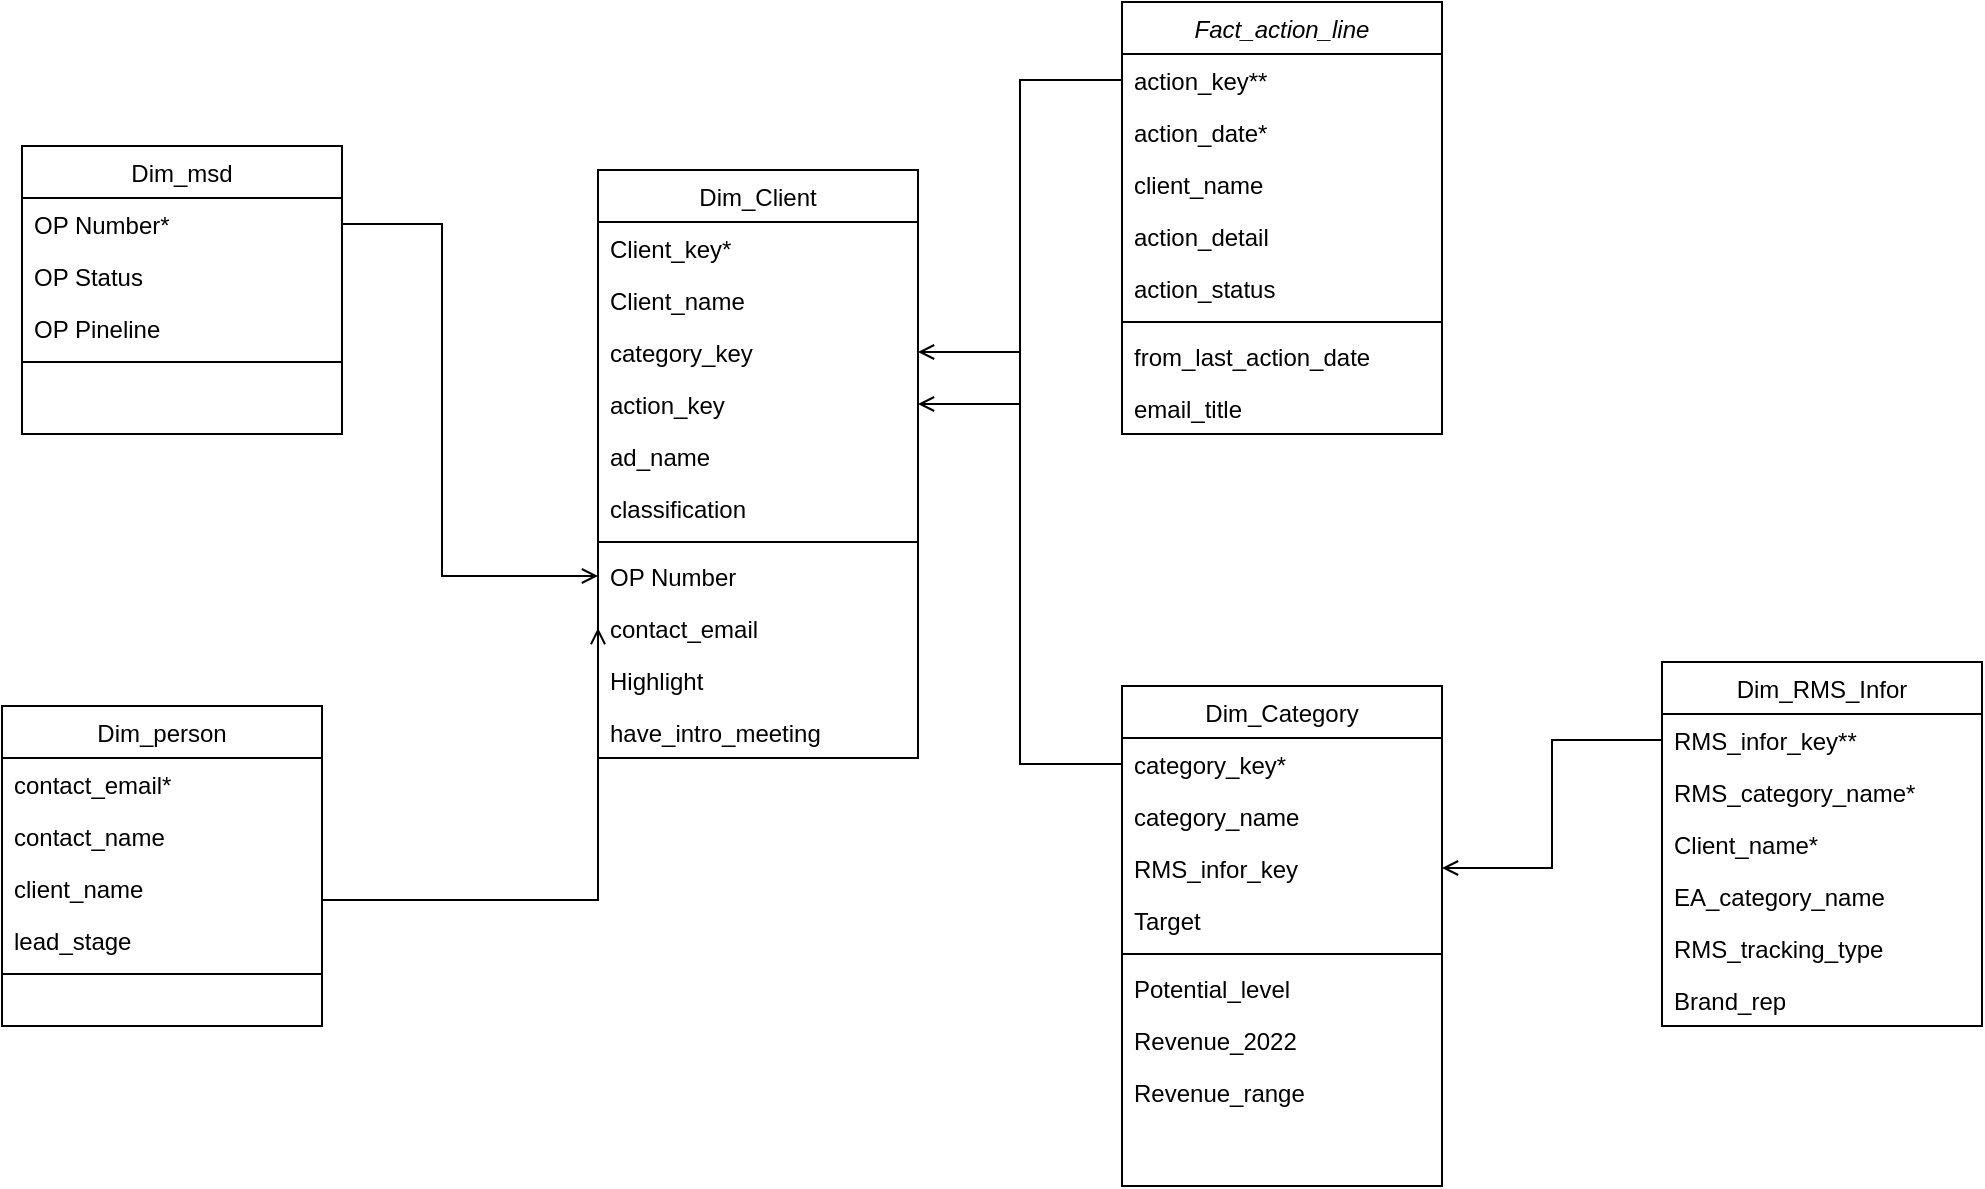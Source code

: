 <mxfile version="20.8.2" type="github">
  <diagram id="C5RBs43oDa-KdzZeNtuy" name="Page-1">
    <mxGraphModel dx="1674" dy="1933" grid="1" gridSize="10" guides="1" tooltips="1" connect="1" arrows="1" fold="1" page="1" pageScale="1" pageWidth="827" pageHeight="1169" math="0" shadow="0">
      <root>
        <mxCell id="WIyWlLk6GJQsqaUBKTNV-0" />
        <mxCell id="WIyWlLk6GJQsqaUBKTNV-1" parent="WIyWlLk6GJQsqaUBKTNV-0" />
        <mxCell id="zkfFHV4jXpPFQw0GAbJ--0" value="Fact_action_line" style="swimlane;fontStyle=2;align=center;verticalAlign=top;childLayout=stackLayout;horizontal=1;startSize=26;horizontalStack=0;resizeParent=1;resizeLast=0;collapsible=1;marginBottom=0;rounded=0;shadow=0;strokeWidth=1;" parent="WIyWlLk6GJQsqaUBKTNV-1" vertex="1">
          <mxGeometry x="770" y="-152" width="160" height="216" as="geometry">
            <mxRectangle x="230" y="140" width="160" height="26" as="alternateBounds" />
          </mxGeometry>
        </mxCell>
        <mxCell id="1nFE4c4lhFLpzHZNxWSw-82" value="action_key**" style="text;align=left;verticalAlign=top;spacingLeft=4;spacingRight=4;overflow=hidden;rotatable=0;points=[[0,0.5],[1,0.5]];portConstraint=eastwest;" vertex="1" parent="zkfFHV4jXpPFQw0GAbJ--0">
          <mxGeometry y="26" width="160" height="26" as="geometry" />
        </mxCell>
        <mxCell id="zkfFHV4jXpPFQw0GAbJ--1" value="action_date*" style="text;align=left;verticalAlign=top;spacingLeft=4;spacingRight=4;overflow=hidden;rotatable=0;points=[[0,0.5],[1,0.5]];portConstraint=eastwest;" parent="zkfFHV4jXpPFQw0GAbJ--0" vertex="1">
          <mxGeometry y="52" width="160" height="26" as="geometry" />
        </mxCell>
        <mxCell id="zkfFHV4jXpPFQw0GAbJ--2" value="client_name" style="text;align=left;verticalAlign=top;spacingLeft=4;spacingRight=4;overflow=hidden;rotatable=0;points=[[0,0.5],[1,0.5]];portConstraint=eastwest;rounded=0;shadow=0;html=0;" parent="zkfFHV4jXpPFQw0GAbJ--0" vertex="1">
          <mxGeometry y="78" width="160" height="26" as="geometry" />
        </mxCell>
        <mxCell id="zkfFHV4jXpPFQw0GAbJ--3" value="action_detail" style="text;align=left;verticalAlign=top;spacingLeft=4;spacingRight=4;overflow=hidden;rotatable=0;points=[[0,0.5],[1,0.5]];portConstraint=eastwest;rounded=0;shadow=0;html=0;" parent="zkfFHV4jXpPFQw0GAbJ--0" vertex="1">
          <mxGeometry y="104" width="160" height="26" as="geometry" />
        </mxCell>
        <mxCell id="zkfFHV4jXpPFQw0GAbJ--5" value="action_status" style="text;align=left;verticalAlign=top;spacingLeft=4;spacingRight=4;overflow=hidden;rotatable=0;points=[[0,0.5],[1,0.5]];portConstraint=eastwest;" parent="zkfFHV4jXpPFQw0GAbJ--0" vertex="1">
          <mxGeometry y="130" width="160" height="26" as="geometry" />
        </mxCell>
        <mxCell id="zkfFHV4jXpPFQw0GAbJ--4" value="" style="line;html=1;strokeWidth=1;align=left;verticalAlign=middle;spacingTop=-1;spacingLeft=3;spacingRight=3;rotatable=0;labelPosition=right;points=[];portConstraint=eastwest;" parent="zkfFHV4jXpPFQw0GAbJ--0" vertex="1">
          <mxGeometry y="156" width="160" height="8" as="geometry" />
        </mxCell>
        <mxCell id="1nFE4c4lhFLpzHZNxWSw-26" value="from_last_action_date" style="text;align=left;verticalAlign=top;spacingLeft=4;spacingRight=4;overflow=hidden;rotatable=0;points=[[0,0.5],[1,0.5]];portConstraint=eastwest;" vertex="1" parent="zkfFHV4jXpPFQw0GAbJ--0">
          <mxGeometry y="164" width="160" height="26" as="geometry" />
        </mxCell>
        <mxCell id="1nFE4c4lhFLpzHZNxWSw-61" value="email_title" style="text;align=left;verticalAlign=top;spacingLeft=4;spacingRight=4;overflow=hidden;rotatable=0;points=[[0,0.5],[1,0.5]];portConstraint=eastwest;" vertex="1" parent="zkfFHV4jXpPFQw0GAbJ--0">
          <mxGeometry y="190" width="160" height="26" as="geometry" />
        </mxCell>
        <mxCell id="zkfFHV4jXpPFQw0GAbJ--17" value="Dim_Client" style="swimlane;fontStyle=0;align=center;verticalAlign=top;childLayout=stackLayout;horizontal=1;startSize=26;horizontalStack=0;resizeParent=1;resizeLast=0;collapsible=1;marginBottom=0;rounded=0;shadow=0;strokeWidth=1;" parent="WIyWlLk6GJQsqaUBKTNV-1" vertex="1">
          <mxGeometry x="508" y="-68" width="160" height="294" as="geometry">
            <mxRectangle x="550" y="140" width="160" height="26" as="alternateBounds" />
          </mxGeometry>
        </mxCell>
        <mxCell id="1nFE4c4lhFLpzHZNxWSw-79" value="Client_key*" style="text;align=left;verticalAlign=top;spacingLeft=4;spacingRight=4;overflow=hidden;rotatable=0;points=[[0,0.5],[1,0.5]];portConstraint=eastwest;" vertex="1" parent="zkfFHV4jXpPFQw0GAbJ--17">
          <mxGeometry y="26" width="160" height="26" as="geometry" />
        </mxCell>
        <mxCell id="zkfFHV4jXpPFQw0GAbJ--18" value="Client_name" style="text;align=left;verticalAlign=top;spacingLeft=4;spacingRight=4;overflow=hidden;rotatable=0;points=[[0,0.5],[1,0.5]];portConstraint=eastwest;" parent="zkfFHV4jXpPFQw0GAbJ--17" vertex="1">
          <mxGeometry y="52" width="160" height="26" as="geometry" />
        </mxCell>
        <mxCell id="1nFE4c4lhFLpzHZNxWSw-84" value="category_key" style="text;align=left;verticalAlign=top;spacingLeft=4;spacingRight=4;overflow=hidden;rotatable=0;points=[[0,0.5],[1,0.5]];portConstraint=eastwest;" vertex="1" parent="zkfFHV4jXpPFQw0GAbJ--17">
          <mxGeometry y="78" width="160" height="26" as="geometry" />
        </mxCell>
        <mxCell id="1nFE4c4lhFLpzHZNxWSw-86" value="action_key" style="text;align=left;verticalAlign=top;spacingLeft=4;spacingRight=4;overflow=hidden;rotatable=0;points=[[0,0.5],[1,0.5]];portConstraint=eastwest;" vertex="1" parent="zkfFHV4jXpPFQw0GAbJ--17">
          <mxGeometry y="104" width="160" height="26" as="geometry" />
        </mxCell>
        <mxCell id="zkfFHV4jXpPFQw0GAbJ--19" value="ad_name" style="text;align=left;verticalAlign=top;spacingLeft=4;spacingRight=4;overflow=hidden;rotatable=0;points=[[0,0.5],[1,0.5]];portConstraint=eastwest;rounded=0;shadow=0;html=0;" parent="zkfFHV4jXpPFQw0GAbJ--17" vertex="1">
          <mxGeometry y="130" width="160" height="26" as="geometry" />
        </mxCell>
        <mxCell id="zkfFHV4jXpPFQw0GAbJ--20" value="classification" style="text;align=left;verticalAlign=top;spacingLeft=4;spacingRight=4;overflow=hidden;rotatable=0;points=[[0,0.5],[1,0.5]];portConstraint=eastwest;rounded=0;shadow=0;html=0;" parent="zkfFHV4jXpPFQw0GAbJ--17" vertex="1">
          <mxGeometry y="156" width="160" height="26" as="geometry" />
        </mxCell>
        <mxCell id="zkfFHV4jXpPFQw0GAbJ--23" value="" style="line;html=1;strokeWidth=1;align=left;verticalAlign=middle;spacingTop=-1;spacingLeft=3;spacingRight=3;rotatable=0;labelPosition=right;points=[];portConstraint=eastwest;" parent="zkfFHV4jXpPFQw0GAbJ--17" vertex="1">
          <mxGeometry y="182" width="160" height="8" as="geometry" />
        </mxCell>
        <mxCell id="1nFE4c4lhFLpzHZNxWSw-45" value="OP Number" style="text;align=left;verticalAlign=top;spacingLeft=4;spacingRight=4;overflow=hidden;rotatable=0;points=[[0,0.5],[1,0.5]];portConstraint=eastwest;rounded=0;shadow=0;html=0;" vertex="1" parent="zkfFHV4jXpPFQw0GAbJ--17">
          <mxGeometry y="190" width="160" height="26" as="geometry" />
        </mxCell>
        <mxCell id="1nFE4c4lhFLpzHZNxWSw-81" value="contact_email" style="text;align=left;verticalAlign=top;spacingLeft=4;spacingRight=4;overflow=hidden;rotatable=0;points=[[0,0.5],[1,0.5]];portConstraint=eastwest;rounded=0;shadow=0;html=0;" vertex="1" parent="zkfFHV4jXpPFQw0GAbJ--17">
          <mxGeometry y="216" width="160" height="26" as="geometry" />
        </mxCell>
        <mxCell id="1nFE4c4lhFLpzHZNxWSw-15" value="Highlight" style="text;align=left;verticalAlign=top;spacingLeft=4;spacingRight=4;overflow=hidden;rotatable=0;points=[[0,0.5],[1,0.5]];portConstraint=eastwest;rounded=0;shadow=0;html=0;" vertex="1" parent="zkfFHV4jXpPFQw0GAbJ--17">
          <mxGeometry y="242" width="160" height="26" as="geometry" />
        </mxCell>
        <mxCell id="1nFE4c4lhFLpzHZNxWSw-22" value="have_intro_meeting" style="text;align=left;verticalAlign=top;spacingLeft=4;spacingRight=4;overflow=hidden;rotatable=0;points=[[0,0.5],[1,0.5]];portConstraint=eastwest;" vertex="1" parent="zkfFHV4jXpPFQw0GAbJ--17">
          <mxGeometry y="268" width="160" height="26" as="geometry" />
        </mxCell>
        <mxCell id="1nFE4c4lhFLpzHZNxWSw-3" value="Dim_Category" style="swimlane;fontStyle=0;align=center;verticalAlign=top;childLayout=stackLayout;horizontal=1;startSize=26;horizontalStack=0;resizeParent=1;resizeLast=0;collapsible=1;marginBottom=0;rounded=0;shadow=0;strokeWidth=1;" vertex="1" parent="WIyWlLk6GJQsqaUBKTNV-1">
          <mxGeometry x="770" y="190" width="160" height="250" as="geometry">
            <mxRectangle x="550" y="140" width="160" height="26" as="alternateBounds" />
          </mxGeometry>
        </mxCell>
        <mxCell id="1nFE4c4lhFLpzHZNxWSw-75" value="category_key*" style="text;align=left;verticalAlign=top;spacingLeft=4;spacingRight=4;overflow=hidden;rotatable=0;points=[[0,0.5],[1,0.5]];portConstraint=eastwest;" vertex="1" parent="1nFE4c4lhFLpzHZNxWSw-3">
          <mxGeometry y="26" width="160" height="26" as="geometry" />
        </mxCell>
        <mxCell id="1nFE4c4lhFLpzHZNxWSw-4" value="category_name" style="text;align=left;verticalAlign=top;spacingLeft=4;spacingRight=4;overflow=hidden;rotatable=0;points=[[0,0.5],[1,0.5]];portConstraint=eastwest;" vertex="1" parent="1nFE4c4lhFLpzHZNxWSw-3">
          <mxGeometry y="52" width="160" height="26" as="geometry" />
        </mxCell>
        <mxCell id="1nFE4c4lhFLpzHZNxWSw-76" value="RMS_infor_key" style="text;align=left;verticalAlign=top;spacingLeft=4;spacingRight=4;overflow=hidden;rotatable=0;points=[[0,0.5],[1,0.5]];portConstraint=eastwest;" vertex="1" parent="1nFE4c4lhFLpzHZNxWSw-3">
          <mxGeometry y="78" width="160" height="26" as="geometry" />
        </mxCell>
        <mxCell id="1nFE4c4lhFLpzHZNxWSw-10" value="Target" style="text;align=left;verticalAlign=top;spacingLeft=4;spacingRight=4;overflow=hidden;rotatable=0;points=[[0,0.5],[1,0.5]];portConstraint=eastwest;rounded=0;shadow=0;html=0;" vertex="1" parent="1nFE4c4lhFLpzHZNxWSw-3">
          <mxGeometry y="104" width="160" height="26" as="geometry" />
        </mxCell>
        <mxCell id="1nFE4c4lhFLpzHZNxWSw-29" value="" style="line;html=1;strokeWidth=1;align=left;verticalAlign=middle;spacingTop=-1;spacingLeft=3;spacingRight=3;rotatable=0;labelPosition=right;points=[];portConstraint=eastwest;" vertex="1" parent="1nFE4c4lhFLpzHZNxWSw-3">
          <mxGeometry y="130" width="160" height="8" as="geometry" />
        </mxCell>
        <mxCell id="1nFE4c4lhFLpzHZNxWSw-11" value="Potential_level" style="text;align=left;verticalAlign=top;spacingLeft=4;spacingRight=4;overflow=hidden;rotatable=0;points=[[0,0.5],[1,0.5]];portConstraint=eastwest;rounded=0;shadow=0;html=0;" vertex="1" parent="1nFE4c4lhFLpzHZNxWSw-3">
          <mxGeometry y="138" width="160" height="26" as="geometry" />
        </mxCell>
        <mxCell id="1nFE4c4lhFLpzHZNxWSw-12" value="Revenue_2022" style="text;align=left;verticalAlign=top;spacingLeft=4;spacingRight=4;overflow=hidden;rotatable=0;points=[[0,0.5],[1,0.5]];portConstraint=eastwest;rounded=0;shadow=0;html=0;" vertex="1" parent="1nFE4c4lhFLpzHZNxWSw-3">
          <mxGeometry y="164" width="160" height="26" as="geometry" />
        </mxCell>
        <mxCell id="1nFE4c4lhFLpzHZNxWSw-14" value="Revenue_range" style="text;align=left;verticalAlign=top;spacingLeft=4;spacingRight=4;overflow=hidden;rotatable=0;points=[[0,0.5],[1,0.5]];portConstraint=eastwest;rounded=0;shadow=0;html=0;" vertex="1" parent="1nFE4c4lhFLpzHZNxWSw-3">
          <mxGeometry y="190" width="160" height="26" as="geometry" />
        </mxCell>
        <mxCell id="1nFE4c4lhFLpzHZNxWSw-17" value="Dim_person" style="swimlane;fontStyle=0;align=center;verticalAlign=top;childLayout=stackLayout;horizontal=1;startSize=26;horizontalStack=0;resizeParent=1;resizeLast=0;collapsible=1;marginBottom=0;rounded=0;shadow=0;strokeWidth=1;" vertex="1" parent="WIyWlLk6GJQsqaUBKTNV-1">
          <mxGeometry x="210" y="200" width="160" height="160" as="geometry">
            <mxRectangle x="550" y="140" width="160" height="26" as="alternateBounds" />
          </mxGeometry>
        </mxCell>
        <mxCell id="1nFE4c4lhFLpzHZNxWSw-20" value="contact_email*" style="text;align=left;verticalAlign=top;spacingLeft=4;spacingRight=4;overflow=hidden;rotatable=0;points=[[0,0.5],[1,0.5]];portConstraint=eastwest;rounded=0;shadow=0;html=0;" vertex="1" parent="1nFE4c4lhFLpzHZNxWSw-17">
          <mxGeometry y="26" width="160" height="26" as="geometry" />
        </mxCell>
        <mxCell id="1nFE4c4lhFLpzHZNxWSw-18" value="contact_name" style="text;align=left;verticalAlign=top;spacingLeft=4;spacingRight=4;overflow=hidden;rotatable=0;points=[[0,0.5],[1,0.5]];portConstraint=eastwest;" vertex="1" parent="1nFE4c4lhFLpzHZNxWSw-17">
          <mxGeometry y="52" width="160" height="26" as="geometry" />
        </mxCell>
        <mxCell id="1nFE4c4lhFLpzHZNxWSw-19" value="client_name" style="text;align=left;verticalAlign=top;spacingLeft=4;spacingRight=4;overflow=hidden;rotatable=0;points=[[0,0.5],[1,0.5]];portConstraint=eastwest;rounded=0;shadow=0;html=0;" vertex="1" parent="1nFE4c4lhFLpzHZNxWSw-17">
          <mxGeometry y="78" width="160" height="26" as="geometry" />
        </mxCell>
        <mxCell id="1nFE4c4lhFLpzHZNxWSw-21" value="lead_stage" style="text;align=left;verticalAlign=top;spacingLeft=4;spacingRight=4;overflow=hidden;rotatable=0;points=[[0,0.5],[1,0.5]];portConstraint=eastwest;" vertex="1" parent="1nFE4c4lhFLpzHZNxWSw-17">
          <mxGeometry y="104" width="160" height="26" as="geometry" />
        </mxCell>
        <mxCell id="1nFE4c4lhFLpzHZNxWSw-23" value="" style="line;html=1;strokeWidth=1;align=left;verticalAlign=middle;spacingTop=-1;spacingLeft=3;spacingRight=3;rotatable=0;labelPosition=right;points=[];portConstraint=eastwest;" vertex="1" parent="1nFE4c4lhFLpzHZNxWSw-17">
          <mxGeometry y="130" width="160" height="8" as="geometry" />
        </mxCell>
        <mxCell id="1nFE4c4lhFLpzHZNxWSw-49" value="Dim_msd" style="swimlane;fontStyle=0;align=center;verticalAlign=top;childLayout=stackLayout;horizontal=1;startSize=26;horizontalStack=0;resizeParent=1;resizeLast=0;collapsible=1;marginBottom=0;rounded=0;shadow=0;strokeWidth=1;" vertex="1" parent="WIyWlLk6GJQsqaUBKTNV-1">
          <mxGeometry x="220" y="-80" width="160" height="144" as="geometry">
            <mxRectangle x="550" y="140" width="160" height="26" as="alternateBounds" />
          </mxGeometry>
        </mxCell>
        <mxCell id="1nFE4c4lhFLpzHZNxWSw-50" value="OP Number*" style="text;align=left;verticalAlign=top;spacingLeft=4;spacingRight=4;overflow=hidden;rotatable=0;points=[[0,0.5],[1,0.5]];portConstraint=eastwest;" vertex="1" parent="1nFE4c4lhFLpzHZNxWSw-49">
          <mxGeometry y="26" width="160" height="26" as="geometry" />
        </mxCell>
        <mxCell id="1nFE4c4lhFLpzHZNxWSw-52" value="OP Status" style="text;align=left;verticalAlign=top;spacingLeft=4;spacingRight=4;overflow=hidden;rotatable=0;points=[[0,0.5],[1,0.5]];portConstraint=eastwest;rounded=0;shadow=0;html=0;" vertex="1" parent="1nFE4c4lhFLpzHZNxWSw-49">
          <mxGeometry y="52" width="160" height="26" as="geometry" />
        </mxCell>
        <mxCell id="1nFE4c4lhFLpzHZNxWSw-54" value="OP Pineline" style="text;align=left;verticalAlign=top;spacingLeft=4;spacingRight=4;overflow=hidden;rotatable=0;points=[[0,0.5],[1,0.5]];portConstraint=eastwest;rounded=0;shadow=0;html=0;" vertex="1" parent="1nFE4c4lhFLpzHZNxWSw-49">
          <mxGeometry y="78" width="160" height="26" as="geometry" />
        </mxCell>
        <mxCell id="1nFE4c4lhFLpzHZNxWSw-53" value="" style="line;html=1;strokeWidth=1;align=left;verticalAlign=middle;spacingTop=-1;spacingLeft=3;spacingRight=3;rotatable=0;labelPosition=right;points=[];portConstraint=eastwest;" vertex="1" parent="1nFE4c4lhFLpzHZNxWSw-49">
          <mxGeometry y="104" width="160" height="8" as="geometry" />
        </mxCell>
        <mxCell id="1nFE4c4lhFLpzHZNxWSw-62" value="Dim_RMS_Infor" style="swimlane;fontStyle=0;align=center;verticalAlign=top;childLayout=stackLayout;horizontal=1;startSize=26;horizontalStack=0;resizeParent=1;resizeLast=0;collapsible=1;marginBottom=0;rounded=0;shadow=0;strokeWidth=1;" vertex="1" parent="WIyWlLk6GJQsqaUBKTNV-1">
          <mxGeometry x="1040" y="178" width="160" height="182" as="geometry">
            <mxRectangle x="550" y="140" width="160" height="26" as="alternateBounds" />
          </mxGeometry>
        </mxCell>
        <mxCell id="1nFE4c4lhFLpzHZNxWSw-63" value="RMS_infor_key**" style="text;align=left;verticalAlign=top;spacingLeft=4;spacingRight=4;overflow=hidden;rotatable=0;points=[[0,0.5],[1,0.5]];portConstraint=eastwest;" vertex="1" parent="1nFE4c4lhFLpzHZNxWSw-62">
          <mxGeometry y="26" width="160" height="26" as="geometry" />
        </mxCell>
        <mxCell id="1nFE4c4lhFLpzHZNxWSw-70" value="RMS_category_name*" style="text;align=left;verticalAlign=top;spacingLeft=4;spacingRight=4;overflow=hidden;rotatable=0;points=[[0,0.5],[1,0.5]];portConstraint=eastwest;rounded=0;shadow=0;html=0;" vertex="1" parent="1nFE4c4lhFLpzHZNxWSw-62">
          <mxGeometry y="52" width="160" height="26" as="geometry" />
        </mxCell>
        <mxCell id="1nFE4c4lhFLpzHZNxWSw-72" value="Client_name*" style="text;align=left;verticalAlign=top;spacingLeft=4;spacingRight=4;overflow=hidden;rotatable=0;points=[[0,0.5],[1,0.5]];portConstraint=eastwest;rounded=0;shadow=0;html=0;" vertex="1" parent="1nFE4c4lhFLpzHZNxWSw-62">
          <mxGeometry y="78" width="160" height="26" as="geometry" />
        </mxCell>
        <mxCell id="1nFE4c4lhFLpzHZNxWSw-77" value="EA_category_name" style="text;align=left;verticalAlign=top;spacingLeft=4;spacingRight=4;overflow=hidden;rotatable=0;points=[[0,0.5],[1,0.5]];portConstraint=eastwest;" vertex="1" parent="1nFE4c4lhFLpzHZNxWSw-62">
          <mxGeometry y="104" width="160" height="26" as="geometry" />
        </mxCell>
        <mxCell id="1nFE4c4lhFLpzHZNxWSw-71" value="RMS_tracking_type" style="text;align=left;verticalAlign=top;spacingLeft=4;spacingRight=4;overflow=hidden;rotatable=0;points=[[0,0.5],[1,0.5]];portConstraint=eastwest;rounded=0;shadow=0;html=0;" vertex="1" parent="1nFE4c4lhFLpzHZNxWSw-62">
          <mxGeometry y="130" width="160" height="26" as="geometry" />
        </mxCell>
        <mxCell id="1nFE4c4lhFLpzHZNxWSw-69" value="Brand_rep" style="text;align=left;verticalAlign=top;spacingLeft=4;spacingRight=4;overflow=hidden;rotatable=0;points=[[0,0.5],[1,0.5]];portConstraint=eastwest;rounded=0;shadow=0;html=0;" vertex="1" parent="1nFE4c4lhFLpzHZNxWSw-62">
          <mxGeometry y="156" width="160" height="26" as="geometry" />
        </mxCell>
        <mxCell id="1nFE4c4lhFLpzHZNxWSw-73" value="" style="endArrow=open;shadow=0;strokeWidth=1;rounded=0;endFill=1;edgeStyle=elbowEdgeStyle;entryX=1;entryY=0.5;entryDx=0;entryDy=0;exitX=0;exitY=0.5;exitDx=0;exitDy=0;" edge="1" parent="WIyWlLk6GJQsqaUBKTNV-1" source="1nFE4c4lhFLpzHZNxWSw-63" target="1nFE4c4lhFLpzHZNxWSw-76">
          <mxGeometry x="0.5" y="41" relative="1" as="geometry">
            <mxPoint x="1000" y="300" as="sourcePoint" />
            <mxPoint x="990" y="350" as="targetPoint" />
            <mxPoint x="-40" y="32" as="offset" />
          </mxGeometry>
        </mxCell>
        <mxCell id="1nFE4c4lhFLpzHZNxWSw-60" value="" style="endArrow=open;shadow=0;strokeWidth=1;rounded=0;endFill=1;edgeStyle=elbowEdgeStyle;entryX=0;entryY=0.5;entryDx=0;entryDy=0;exitX=1;exitY=0.5;exitDx=0;exitDy=0;" edge="1" parent="WIyWlLk6GJQsqaUBKTNV-1" source="1nFE4c4lhFLpzHZNxWSw-50" target="1nFE4c4lhFLpzHZNxWSw-45">
          <mxGeometry x="0.5" y="41" relative="1" as="geometry">
            <mxPoint x="510" y="160" as="sourcePoint" />
            <mxPoint x="380" y="17" as="targetPoint" />
            <mxPoint x="-40" y="32" as="offset" />
            <Array as="points">
              <mxPoint x="430" y="60" />
              <mxPoint x="380" y="-10" />
            </Array>
          </mxGeometry>
        </mxCell>
        <mxCell id="1nFE4c4lhFLpzHZNxWSw-80" value="" style="endArrow=open;shadow=0;strokeWidth=1;rounded=0;endFill=1;edgeStyle=elbowEdgeStyle;exitX=1;exitY=0.5;exitDx=0;exitDy=0;entryX=0;entryY=0.5;entryDx=0;entryDy=0;" edge="1" parent="WIyWlLk6GJQsqaUBKTNV-1" source="1nFE4c4lhFLpzHZNxWSw-20" target="1nFE4c4lhFLpzHZNxWSw-81">
          <mxGeometry x="0.5" y="41" relative="1" as="geometry">
            <mxPoint x="390" y="-31" as="sourcePoint" />
            <mxPoint x="430" y="330" as="targetPoint" />
            <mxPoint x="-40" y="32" as="offset" />
            <Array as="points">
              <mxPoint x="440" y="297" />
              <mxPoint x="390" />
            </Array>
          </mxGeometry>
        </mxCell>
        <mxCell id="1nFE4c4lhFLpzHZNxWSw-83" value="" style="endArrow=open;shadow=0;strokeWidth=1;rounded=0;endFill=1;edgeStyle=elbowEdgeStyle;entryX=1;entryY=0.5;entryDx=0;entryDy=0;exitX=0;exitY=0.5;exitDx=0;exitDy=0;" edge="1" parent="WIyWlLk6GJQsqaUBKTNV-1" source="1nFE4c4lhFLpzHZNxWSw-82" target="1nFE4c4lhFLpzHZNxWSw-86">
          <mxGeometry x="0.5" y="41" relative="1" as="geometry">
            <mxPoint x="610" y="-170" as="sourcePoint" />
            <mxPoint x="780" y="221.0" as="targetPoint" />
            <mxPoint x="-40" y="32" as="offset" />
          </mxGeometry>
        </mxCell>
        <mxCell id="1nFE4c4lhFLpzHZNxWSw-85" value="" style="endArrow=open;shadow=0;strokeWidth=1;rounded=0;endFill=1;edgeStyle=elbowEdgeStyle;entryX=1;entryY=0.5;entryDx=0;entryDy=0;exitX=0;exitY=0.5;exitDx=0;exitDy=0;" edge="1" parent="WIyWlLk6GJQsqaUBKTNV-1" source="1nFE4c4lhFLpzHZNxWSw-75" target="1nFE4c4lhFLpzHZNxWSw-84">
          <mxGeometry x="0.5" y="41" relative="1" as="geometry">
            <mxPoint x="808" y="140" as="sourcePoint" />
            <mxPoint x="668" y="192" as="targetPoint" />
            <mxPoint x="-40" y="32" as="offset" />
          </mxGeometry>
        </mxCell>
      </root>
    </mxGraphModel>
  </diagram>
</mxfile>
